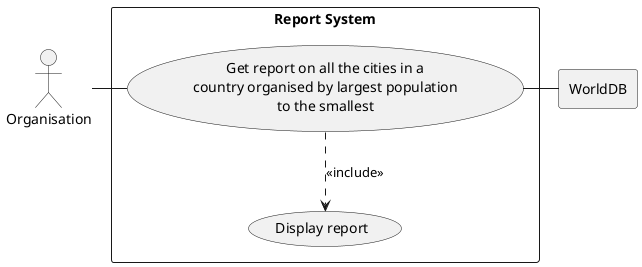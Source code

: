 @startuml

actor Org as "Organisation"

rectangle WorldDB

rectangle "Report System" {
    usecase UC1 as "Get report on all the cities in a
    country organised by largest population
    to the smallest"

    usecase UCa as "Display report"

    Org - UC1
    UC1 ..> UCa : <<include>>
    UC1 - WorldDB
}

@enduml